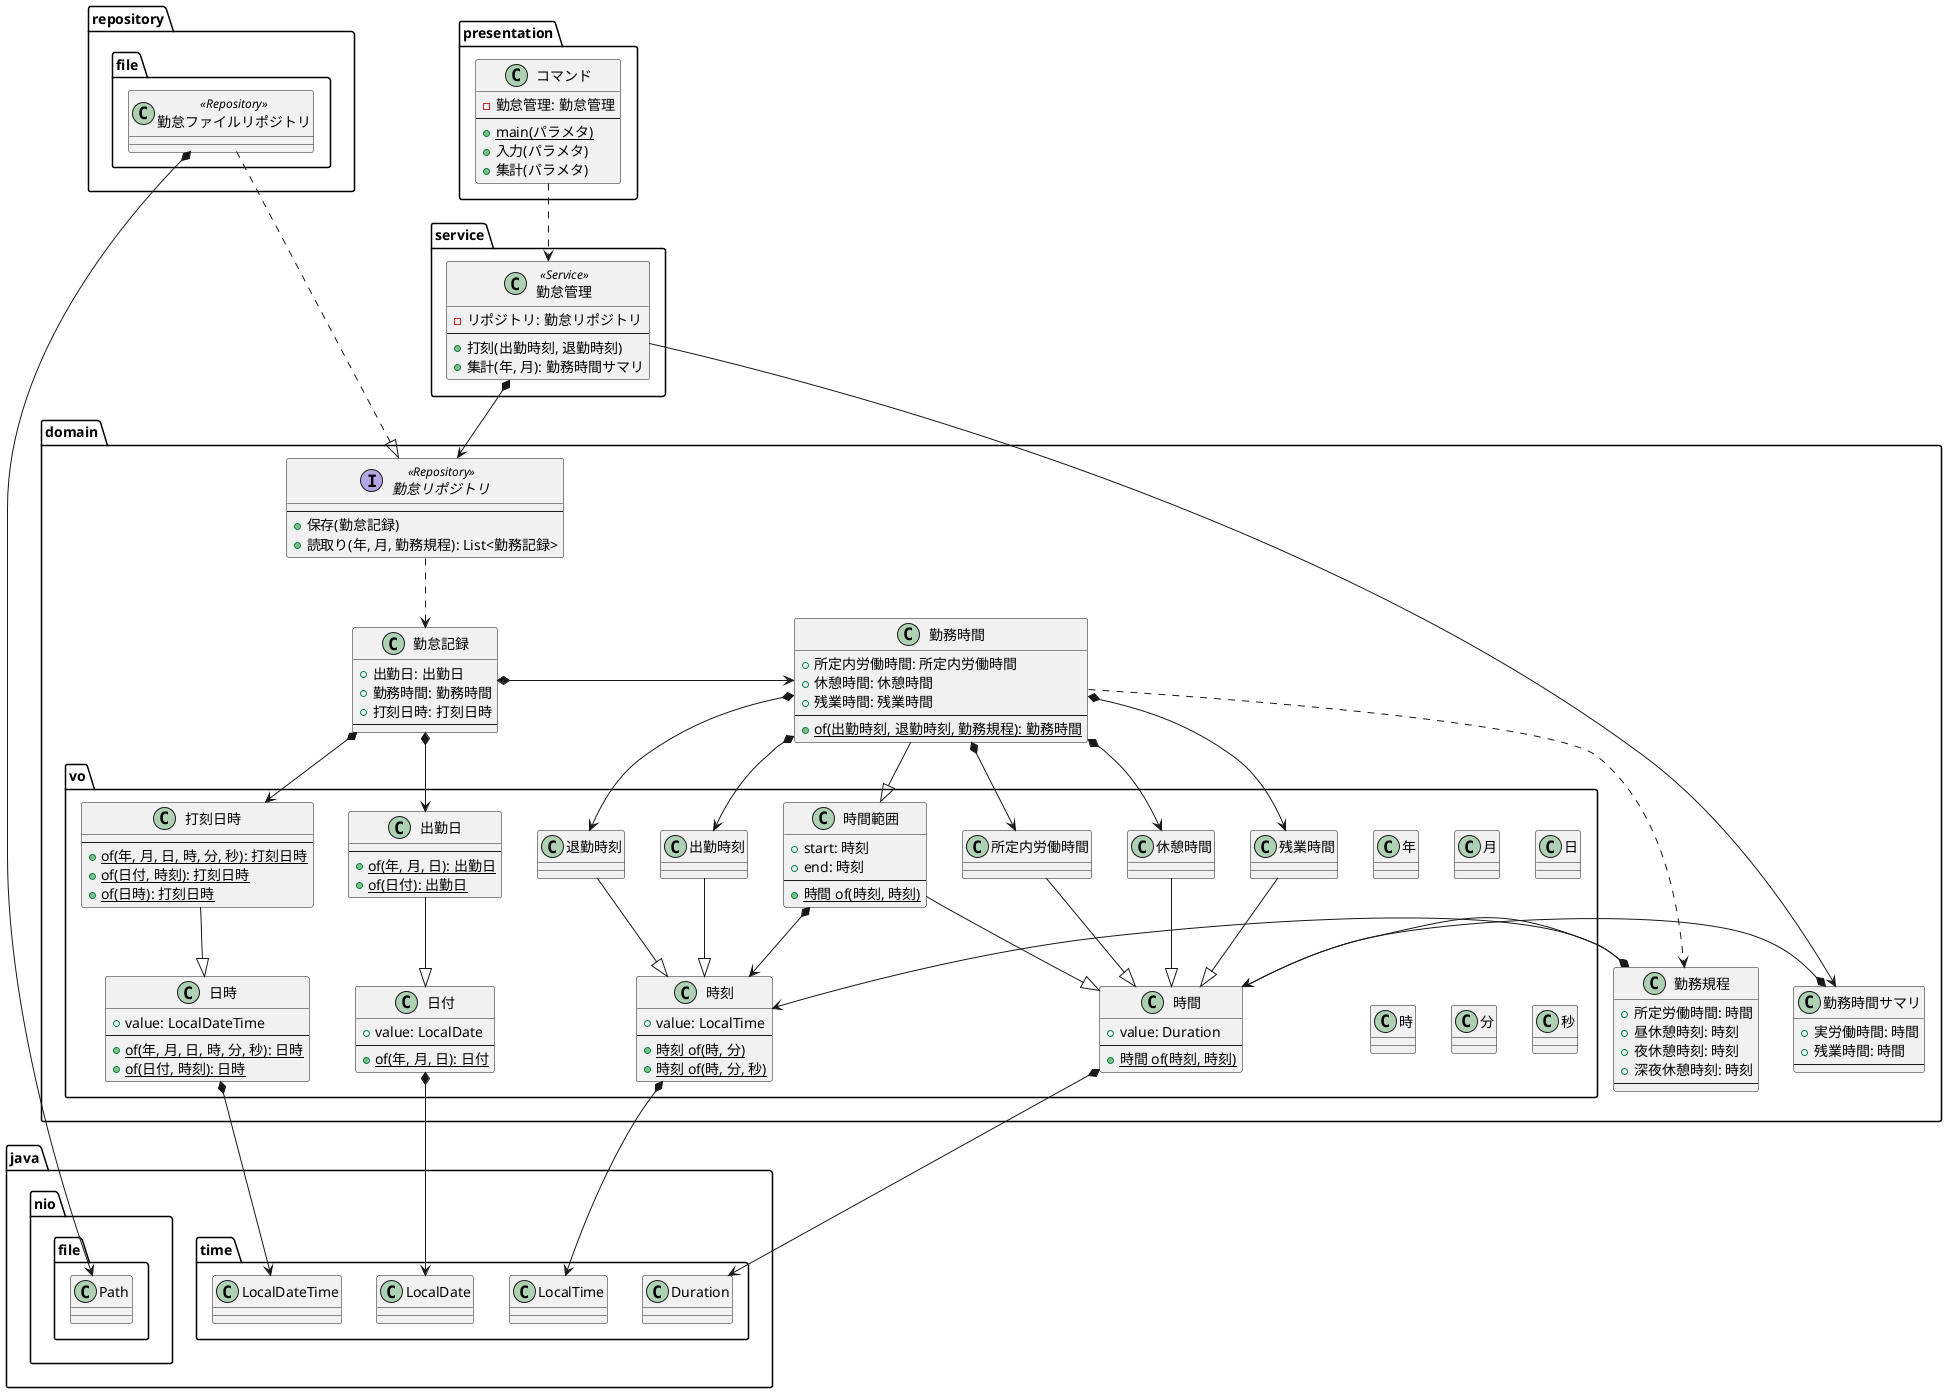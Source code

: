 @startuml

package java.nio.file {
    class Path
}

package java.time {
    class LocalDate
    class LocalTime
    class LocalDateTime
    class Duration
}

package domain {
    package vo {
        class 年
        class 月
        class 日
        class 時
        class 分
        class 秒

        class 日付 {
          + value: LocalDate
          ----
          + {static} of(年, 月, 日): 日付
        }
        日付 *--> LocalDate

        class 時刻 {
          + value: LocalTime
          ----
          + {static} 時刻 of(時, 分)
          + {static} 時刻 of(時, 分, 秒)
        }
        時刻 *--> LocalTime

        class 時間 {
          + value: Duration
          ----
          + {static} 時間 of(時刻, 時刻)
        }
        時間 *--> Duration

        class 時間範囲 {
          + start: 時刻
          + end: 時刻
          ----
          + {static} 時間 of(時刻, 時刻)
        }
        時間範囲 --|> 時間
        時間範囲 *--> 時刻

        class 日時 {
          + value: LocalDateTime
          ----
          + {static} of(年, 月, 日, 時, 分, 秒): 日時
          + {static} of(日付, 時刻): 日時
        }
        日時 *--> LocalDateTime

        class 出勤日 {
          ----
          + {static} of(年, 月, 日): 出勤日
          + {static} of(日付): 出勤日
        }
        出勤日 --|> 日付

        class 出勤時刻
        出勤時刻 --|> 時刻

        class 退勤時刻
        退勤時刻 --|> 時刻

        class 所定内労働時間
        所定内労働時間 --|> 時間

        class 残業時間
        残業時間 --|> 時間

        class 休憩時間
        休憩時間 --|> 時間

        class 打刻日時 {
          ----
          + {static} of(年, 月, 日, 時, 分, 秒): 打刻日時
          + {static} of(日付, 時刻): 打刻日時
          + {static} of(日時): 打刻日時
        }
        打刻日時 --|> 日時
    }

    class 勤務時間サマリ {
      + 実労働時間: 時間
      + 残業時間: 時間
      ----
    }
    勤務時間サマリ *-> 時間

    class 勤務時間 {
      + 所定内労働時間: 所定内労働時間
      + 休憩時間: 休憩時間
      + 残業時間: 残業時間
      ----
      + {static} of(出勤時刻, 退勤時刻, 勤務規程): 勤務時間
    }
    勤務時間 --|> 時間範囲
    勤務時間 *--> 所定内労働時間
    勤務時間 *--> 休憩時間
    勤務時間 *--> 残業時間
    勤務時間 *--> 出勤時刻
    勤務時間 *--> 退勤時刻
    勤務時間 ..> 勤務規程

    class 勤務規程 {
      + 所定労働時間: 時間
      + 昼休憩時刻: 時刻
      + 夜休憩時刻: 時刻
      + 深夜休憩時刻: 時刻
      ----
    }
    勤務規程 *-> 時間
    勤務規程 *-> 時刻

    class 勤怠記録 {
      + 出勤日: 出勤日
      + 勤務時間: 勤務時間
      + 打刻日時: 打刻日時
      ----
    }
    勤怠記録 *--> 出勤日
    勤怠記録 *-> 勤務時間
    勤怠記録 *--> 打刻日時

    interface 勤怠リポジトリ <<Repository>> {
      ----
      + 保存(勤怠記録)
      + 読取り(年, 月, 勤務規程): List<勤務記録>
    }
    勤怠リポジトリ ..> 勤怠記録
}

package service {
    class 勤怠管理 <<Service>> {
      - リポジトリ: 勤怠リポジトリ
      ----
      + 打刻(出勤時刻, 退勤時刻)
      + 集計(年, 月): 勤務時間サマリ
    }
    勤怠管理 *--> 勤怠リポジトリ
    勤怠管理 --> 勤務時間サマリ
}

package repository.file {
    class 勤怠ファイルリポジトリ <<Repository>>
    勤怠ファイルリポジトリ ...|> 勤怠リポジトリ
    勤怠ファイルリポジトリ *--> Path
}

package presentation {
  class コマンド {
    - 勤怠管理: 勤怠管理
    ----
    + {static} main(パラメタ)
    + 入力(パラメタ)
    + 集計(パラメタ)
  }

  コマンド ..> 勤怠管理
}

@enduml